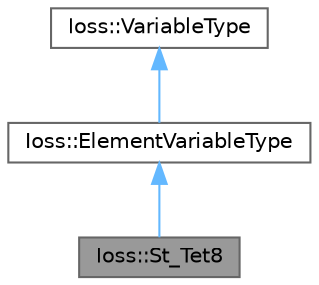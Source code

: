 digraph "Ioss::St_Tet8"
{
 // INTERACTIVE_SVG=YES
 // LATEX_PDF_SIZE
  bgcolor="transparent";
  edge [fontname=Helvetica,fontsize=10,labelfontname=Helvetica,labelfontsize=10];
  node [fontname=Helvetica,fontsize=10,shape=box,height=0.2,width=0.4];
  Node1 [id="Node000001",label="Ioss::St_Tet8",height=0.2,width=0.4,color="gray40", fillcolor="grey60", style="filled", fontcolor="black",tooltip=" "];
  Node2 -> Node1 [id="edge1_Node000001_Node000002",dir="back",color="steelblue1",style="solid",tooltip=" "];
  Node2 [id="Node000002",label="Ioss::ElementVariableType",height=0.2,width=0.4,color="gray40", fillcolor="white", style="filled",URL="$classIoss_1_1ElementVariableType.html",tooltip=" "];
  Node3 -> Node2 [id="edge2_Node000002_Node000003",dir="back",color="steelblue1",style="solid",tooltip=" "];
  Node3 [id="Node000003",label="Ioss::VariableType",height=0.2,width=0.4,color="gray40", fillcolor="white", style="filled",URL="$classIoss_1_1VariableType.html",tooltip="A generic variable type."];
}
